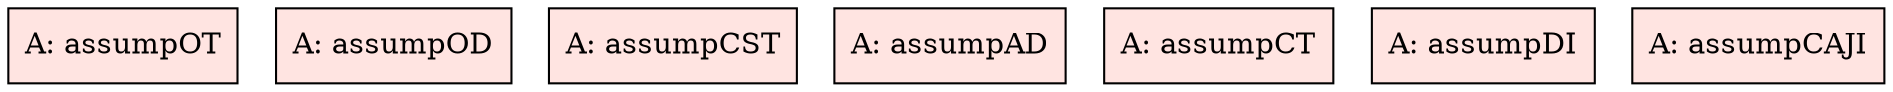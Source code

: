 digraph avsa {


	assumpOT	[shape=box, color=black, style=filled, fillcolor=mistyrose, label="A: assumpOT"];
	assumpOD	[shape=box, color=black, style=filled, fillcolor=mistyrose, label="A: assumpOD"];
	assumpCST	[shape=box, color=black, style=filled, fillcolor=mistyrose, label="A: assumpCST"];
	assumpAD	[shape=box, color=black, style=filled, fillcolor=mistyrose, label="A: assumpAD"];
	assumpCT	[shape=box, color=black, style=filled, fillcolor=mistyrose, label="A: assumpCT"];
	assumpDI	[shape=box, color=black, style=filled, fillcolor=mistyrose, label="A: assumpDI"];
	assumpCAJI	[shape=box, color=black, style=filled, fillcolor=mistyrose, label="A: assumpCAJI"];

	subgraph A {
	rank="same"
	{assumpOT, assumpOD, assumpCST, assumpAD, assumpCT, assumpDI, assumpCAJI}
	}

}
